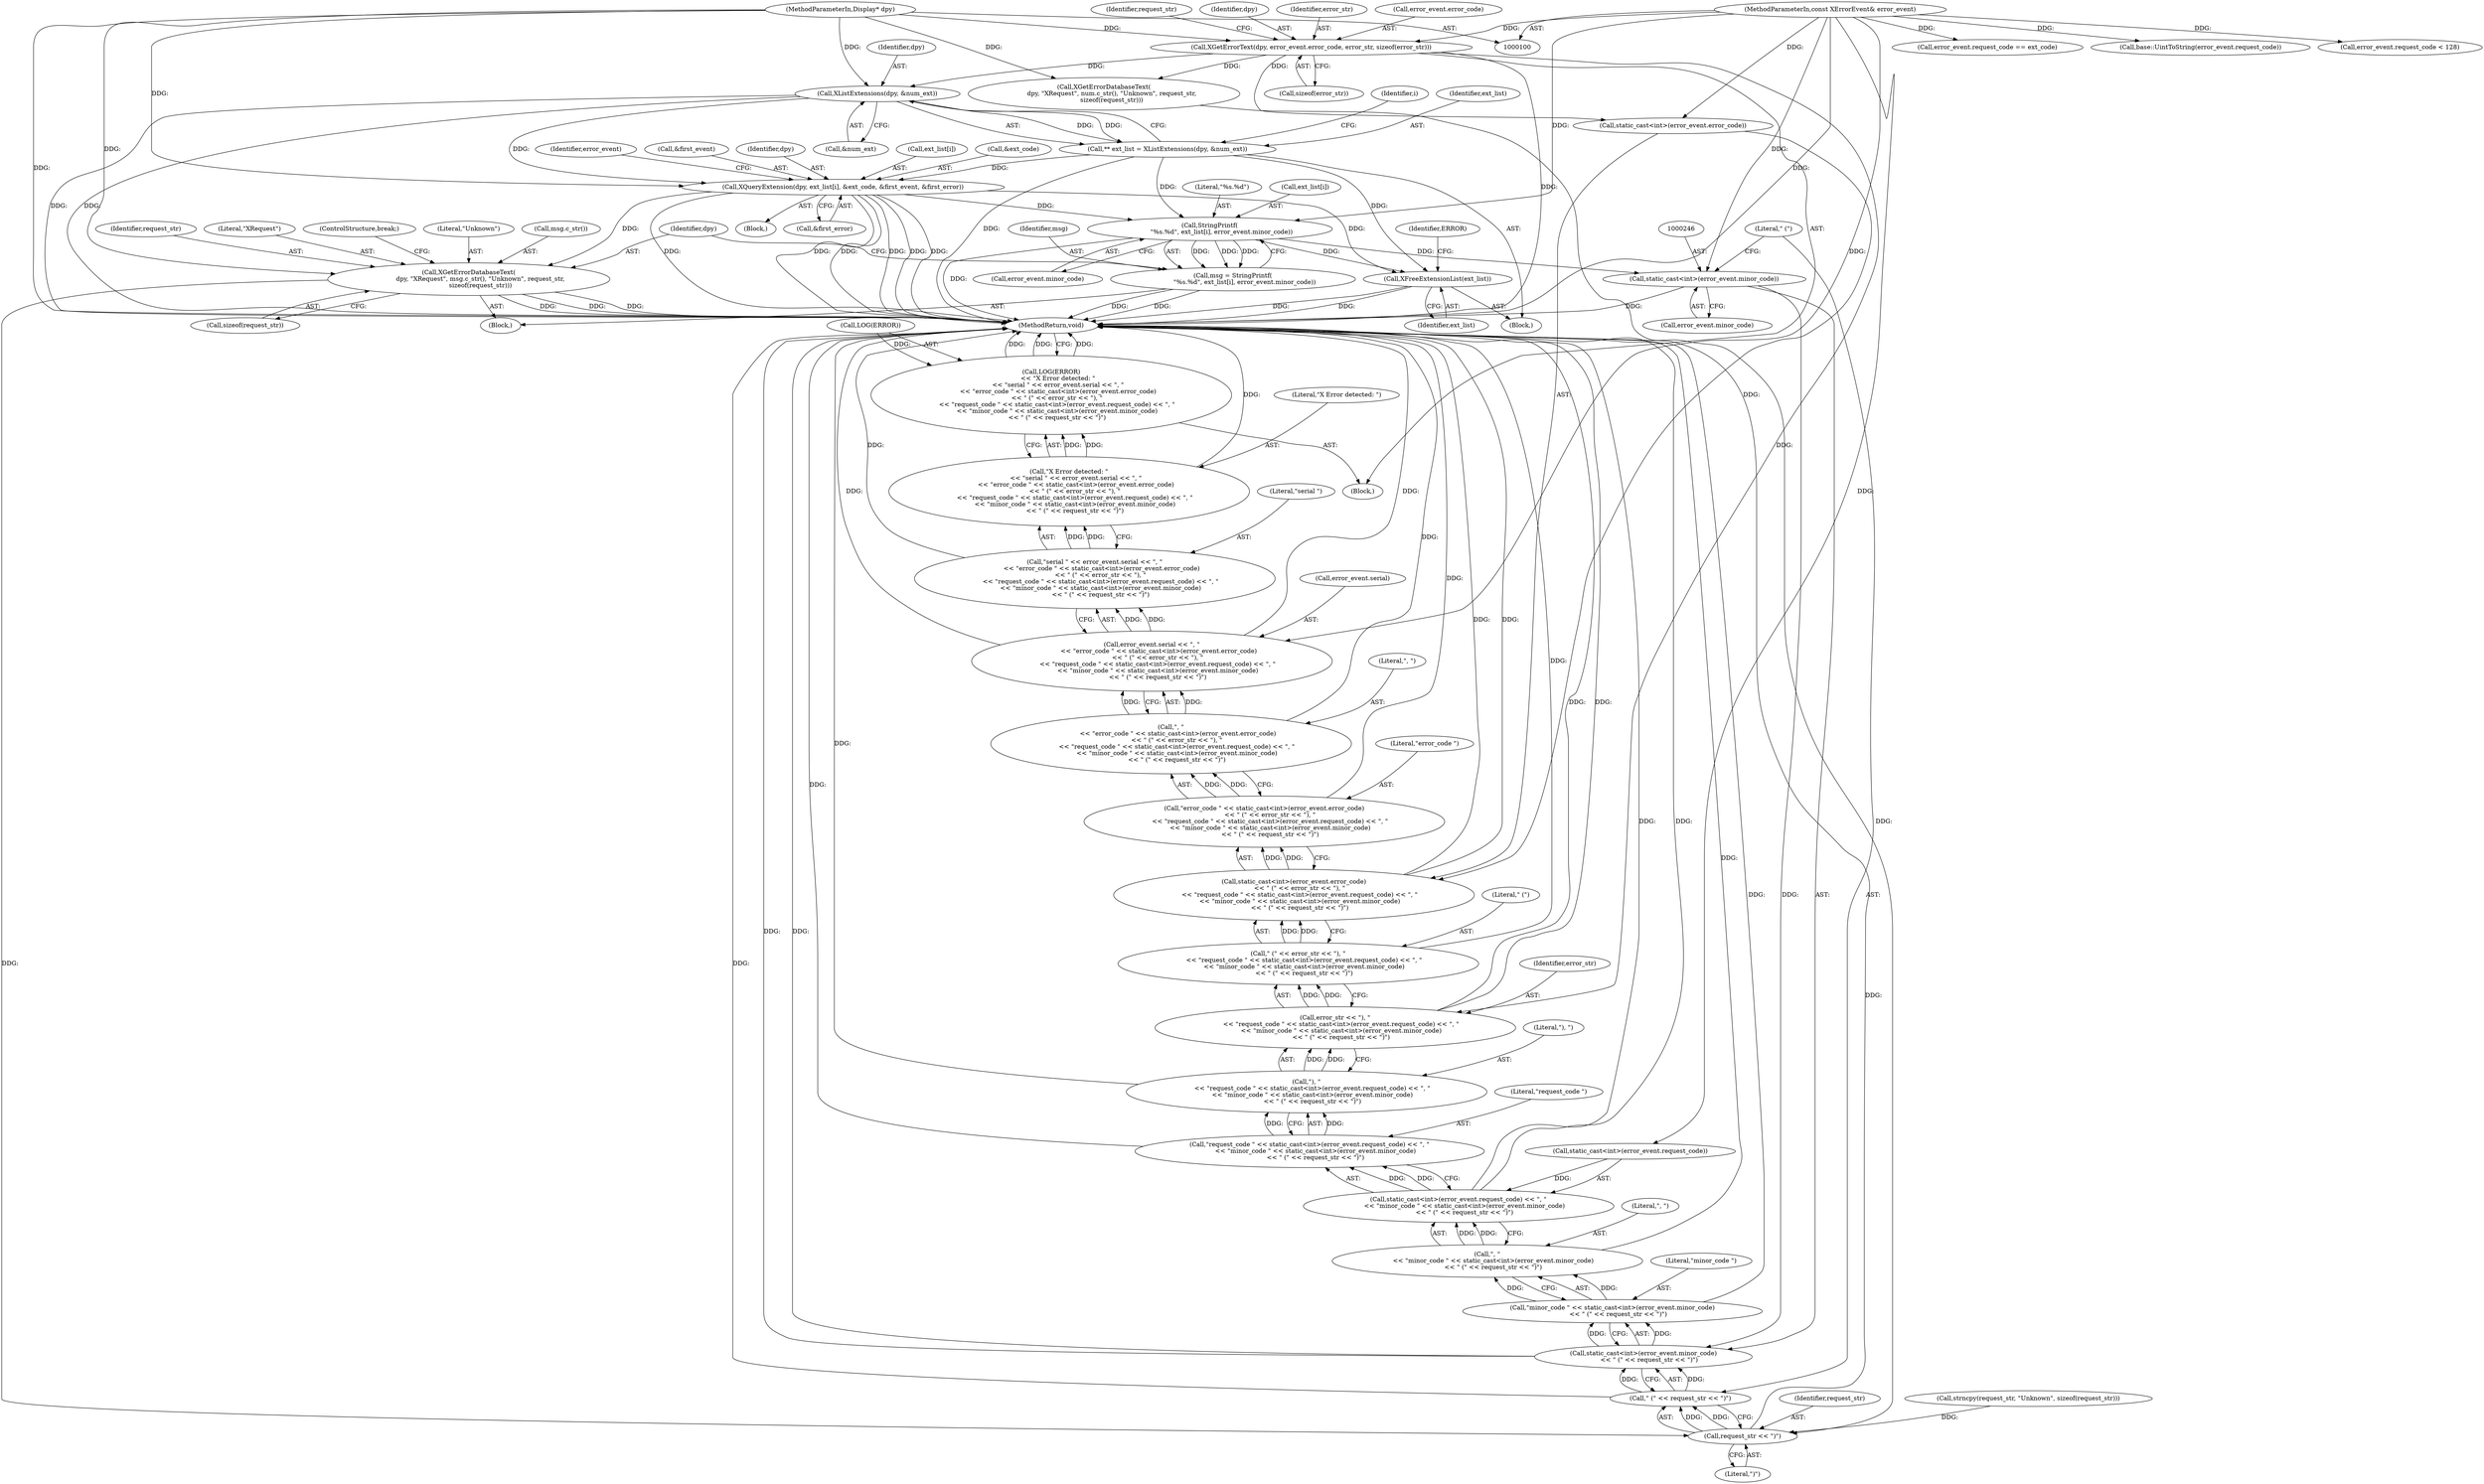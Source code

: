 digraph "0_Chrome_0bd1a6ddb5fb23dfea3e72d60e5e8df4cf5826bc_2@array" {
"1000165" [label="(Call,XQueryExtension(dpy, ext_list[i], &ext_code, &first_event, &first_error))"];
"1000147" [label="(Call,XListExtensions(dpy, &num_ext))"];
"1000106" [label="(Call,XGetErrorText(dpy, error_event.error_code, error_str, sizeof(error_str)))"];
"1000101" [label="(MethodParameterIn,Display* dpy)"];
"1000102" [label="(MethodParameterIn,const XErrorEvent& error_event)"];
"1000145" [label="(Call,** ext_list = XListExtensions(dpy, &num_ext))"];
"1000186" [label="(Call,StringPrintf(\n            \"%s.%d\", ext_list[i], error_event.minor_code))"];
"1000184" [label="(Call,msg = StringPrintf(\n            \"%s.%d\", ext_list[i], error_event.minor_code))"];
"1000203" [label="(Call,XFreeExtensionList(ext_list))"];
"1000245" [label="(Call,static_cast<int>(error_event.minor_code))"];
"1000244" [label="(Call,static_cast<int>(error_event.minor_code)\n      << \" (\" << request_str << \")\")"];
"1000242" [label="(Call,\"minor_code \" << static_cast<int>(error_event.minor_code)\n      << \" (\" << request_str << \")\")"];
"1000240" [label="(Call,\", \"\n      << \"minor_code \" << static_cast<int>(error_event.minor_code)\n      << \" (\" << request_str << \")\")"];
"1000234" [label="(Call,static_cast<int>(error_event.request_code) << \", \"\n      << \"minor_code \" << static_cast<int>(error_event.minor_code)\n      << \" (\" << request_str << \")\")"];
"1000232" [label="(Call,\"request_code \" << static_cast<int>(error_event.request_code) << \", \"\n      << \"minor_code \" << static_cast<int>(error_event.minor_code)\n      << \" (\" << request_str << \")\")"];
"1000230" [label="(Call,\"), \"\n      << \"request_code \" << static_cast<int>(error_event.request_code) << \", \"\n      << \"minor_code \" << static_cast<int>(error_event.minor_code)\n      << \" (\" << request_str << \")\")"];
"1000228" [label="(Call,error_str << \"), \"\n      << \"request_code \" << static_cast<int>(error_event.request_code) << \", \"\n      << \"minor_code \" << static_cast<int>(error_event.minor_code)\n      << \" (\" << request_str << \")\")"];
"1000226" [label="(Call,\" (\" << error_str << \"), \"\n      << \"request_code \" << static_cast<int>(error_event.request_code) << \", \"\n      << \"minor_code \" << static_cast<int>(error_event.minor_code)\n      << \" (\" << request_str << \")\")"];
"1000220" [label="(Call,static_cast<int>(error_event.error_code)\n      << \" (\" << error_str << \"), \"\n      << \"request_code \" << static_cast<int>(error_event.request_code) << \", \"\n      << \"minor_code \" << static_cast<int>(error_event.minor_code)\n      << \" (\" << request_str << \")\")"];
"1000218" [label="(Call,\"error_code \" << static_cast<int>(error_event.error_code)\n      << \" (\" << error_str << \"), \"\n      << \"request_code \" << static_cast<int>(error_event.request_code) << \", \"\n      << \"minor_code \" << static_cast<int>(error_event.minor_code)\n      << \" (\" << request_str << \")\")"];
"1000216" [label="(Call,\", \"\n       << \"error_code \" << static_cast<int>(error_event.error_code)\n      << \" (\" << error_str << \"), \"\n      << \"request_code \" << static_cast<int>(error_event.request_code) << \", \"\n      << \"minor_code \" << static_cast<int>(error_event.minor_code)\n      << \" (\" << request_str << \")\")"];
"1000212" [label="(Call,error_event.serial << \", \"\n       << \"error_code \" << static_cast<int>(error_event.error_code)\n      << \" (\" << error_str << \"), \"\n      << \"request_code \" << static_cast<int>(error_event.request_code) << \", \"\n      << \"minor_code \" << static_cast<int>(error_event.minor_code)\n      << \" (\" << request_str << \")\")"];
"1000210" [label="(Call,\"serial \" << error_event.serial << \", \"\n       << \"error_code \" << static_cast<int>(error_event.error_code)\n      << \" (\" << error_str << \"), \"\n      << \"request_code \" << static_cast<int>(error_event.request_code) << \", \"\n      << \"minor_code \" << static_cast<int>(error_event.minor_code)\n      << \" (\" << request_str << \")\")"];
"1000208" [label="(Call,\"X Error detected: \"\n       << \"serial \" << error_event.serial << \", \"\n       << \"error_code \" << static_cast<int>(error_event.error_code)\n      << \" (\" << error_str << \"), \"\n      << \"request_code \" << static_cast<int>(error_event.request_code) << \", \"\n      << \"minor_code \" << static_cast<int>(error_event.minor_code)\n      << \" (\" << request_str << \")\")"];
"1000205" [label="(Call,LOG(ERROR)\n       << \"X Error detected: \"\n       << \"serial \" << error_event.serial << \", \"\n       << \"error_code \" << static_cast<int>(error_event.error_code)\n      << \" (\" << error_str << \"), \"\n      << \"request_code \" << static_cast<int>(error_event.request_code) << \", \"\n      << \"minor_code \" << static_cast<int>(error_event.minor_code)\n      << \" (\" << request_str << \")\")"];
"1000194" [label="(Call,XGetErrorDatabaseText(\n            dpy, \"XRequest\", msg.c_str(), \"Unknown\", request_str,\n            sizeof(request_str)))"];
"1000252" [label="(Call,request_str << \")\")"];
"1000250" [label="(Call,\" (\" << request_str << \")\")"];
"1000232" [label="(Call,\"request_code \" << static_cast<int>(error_event.request_code) << \", \"\n      << \"minor_code \" << static_cast<int>(error_event.minor_code)\n      << \" (\" << request_str << \")\")"];
"1000230" [label="(Call,\"), \"\n      << \"request_code \" << static_cast<int>(error_event.request_code) << \", \"\n      << \"minor_code \" << static_cast<int>(error_event.minor_code)\n      << \" (\" << request_str << \")\")"];
"1000217" [label="(Literal,\", \")"];
"1000177" [label="(Call,error_event.request_code == ext_code)"];
"1000115" [label="(Identifier,request_str)"];
"1000149" [label="(Call,&num_ext)"];
"1000206" [label="(Call,LOG(ERROR))"];
"1000234" [label="(Call,static_cast<int>(error_event.request_code) << \", \"\n      << \"minor_code \" << static_cast<int>(error_event.minor_code)\n      << \" (\" << request_str << \")\")"];
"1000209" [label="(Literal,\"X Error detected: \")"];
"1000182" [label="(Block,)"];
"1000211" [label="(Literal,\"serial \")"];
"1000241" [label="(Literal,\", \")"];
"1000253" [label="(Identifier,request_str)"];
"1000221" [label="(Call,static_cast<int>(error_event.error_code))"];
"1000219" [label="(Literal,\"error_code \")"];
"1000199" [label="(Identifier,request_str)"];
"1000204" [label="(Identifier,ext_list)"];
"1000184" [label="(Call,msg = StringPrintf(\n            \"%s.%d\", ext_list[i], error_event.minor_code))"];
"1000161" [label="(Block,)"];
"1000146" [label="(Identifier,ext_list)"];
"1000226" [label="(Call,\" (\" << error_str << \"), \"\n      << \"request_code \" << static_cast<int>(error_event.request_code) << \", \"\n      << \"minor_code \" << static_cast<int>(error_event.minor_code)\n      << \" (\" << request_str << \")\")"];
"1000245" [label="(Call,static_cast<int>(error_event.minor_code))"];
"1000243" [label="(Literal,\"minor_code \")"];
"1000203" [label="(Call,XFreeExtensionList(ext_list))"];
"1000233" [label="(Literal,\"request_code \")"];
"1000196" [label="(Literal,\"XRequest\")"];
"1000255" [label="(MethodReturn,void)"];
"1000187" [label="(Literal,\"%s.%d\")"];
"1000228" [label="(Call,error_str << \"), \"\n      << \"request_code \" << static_cast<int>(error_event.request_code) << \", \"\n      << \"minor_code \" << static_cast<int>(error_event.minor_code)\n      << \" (\" << request_str << \")\")"];
"1000251" [label="(Literal,\" (\")"];
"1000166" [label="(Identifier,dpy)"];
"1000129" [label="(Call,base::UintToString(error_event.request_code))"];
"1000174" [label="(Call,&first_error)"];
"1000167" [label="(Call,ext_list[i])"];
"1000235" [label="(Call,static_cast<int>(error_event.request_code))"];
"1000240" [label="(Call,\", \"\n      << \"minor_code \" << static_cast<int>(error_event.minor_code)\n      << \" (\" << request_str << \")\")"];
"1000170" [label="(Call,&ext_code)"];
"1000242" [label="(Call,\"minor_code \" << static_cast<int>(error_event.minor_code)\n      << \" (\" << request_str << \")\")"];
"1000102" [label="(MethodParameterIn,const XErrorEvent& error_event)"];
"1000107" [label="(Identifier,dpy)"];
"1000188" [label="(Call,ext_list[i])"];
"1000106" [label="(Call,XGetErrorText(dpy, error_event.error_code, error_str, sizeof(error_str)))"];
"1000208" [label="(Call,\"X Error detected: \"\n       << \"serial \" << error_event.serial << \", \"\n       << \"error_code \" << static_cast<int>(error_event.error_code)\n      << \" (\" << error_str << \"), \"\n      << \"request_code \" << static_cast<int>(error_event.request_code) << \", \"\n      << \"minor_code \" << static_cast<int>(error_event.minor_code)\n      << \" (\" << request_str << \")\")"];
"1000133" [label="(Call,XGetErrorDatabaseText(\n        dpy, \"XRequest\", num.c_str(), \"Unknown\", request_str,\n        sizeof(request_str)))"];
"1000185" [label="(Identifier,msg)"];
"1000252" [label="(Call,request_str << \")\")"];
"1000218" [label="(Call,\"error_code \" << static_cast<int>(error_event.error_code)\n      << \" (\" << error_str << \"), \"\n      << \"request_code \" << static_cast<int>(error_event.request_code) << \", \"\n      << \"minor_code \" << static_cast<int>(error_event.minor_code)\n      << \" (\" << request_str << \")\")"];
"1000154" [label="(Identifier,i)"];
"1000112" [label="(Call,sizeof(error_str))"];
"1000213" [label="(Call,error_event.serial)"];
"1000111" [label="(Identifier,error_str)"];
"1000145" [label="(Call,** ext_list = XListExtensions(dpy, &num_ext))"];
"1000120" [label="(Call,error_event.request_code < 128)"];
"1000200" [label="(Call,sizeof(request_str))"];
"1000210" [label="(Call,\"serial \" << error_event.serial << \", \"\n       << \"error_code \" << static_cast<int>(error_event.error_code)\n      << \" (\" << error_str << \"), \"\n      << \"request_code \" << static_cast<int>(error_event.request_code) << \", \"\n      << \"minor_code \" << static_cast<int>(error_event.minor_code)\n      << \" (\" << request_str << \")\")"];
"1000212" [label="(Call,error_event.serial << \", \"\n       << \"error_code \" << static_cast<int>(error_event.error_code)\n      << \" (\" << error_str << \"), \"\n      << \"request_code \" << static_cast<int>(error_event.request_code) << \", \"\n      << \"minor_code \" << static_cast<int>(error_event.minor_code)\n      << \" (\" << request_str << \")\")"];
"1000220" [label="(Call,static_cast<int>(error_event.error_code)\n      << \" (\" << error_str << \"), \"\n      << \"request_code \" << static_cast<int>(error_event.request_code) << \", \"\n      << \"minor_code \" << static_cast<int>(error_event.minor_code)\n      << \" (\" << request_str << \")\")"];
"1000147" [label="(Call,XListExtensions(dpy, &num_ext))"];
"1000195" [label="(Identifier,dpy)"];
"1000205" [label="(Call,LOG(ERROR)\n       << \"X Error detected: \"\n       << \"serial \" << error_event.serial << \", \"\n       << \"error_code \" << static_cast<int>(error_event.error_code)\n      << \" (\" << error_str << \"), \"\n      << \"request_code \" << static_cast<int>(error_event.request_code) << \", \"\n      << \"minor_code \" << static_cast<int>(error_event.minor_code)\n      << \" (\" << request_str << \")\")"];
"1000247" [label="(Call,error_event.minor_code)"];
"1000179" [label="(Identifier,error_event)"];
"1000194" [label="(Call,XGetErrorDatabaseText(\n            dpy, \"XRequest\", msg.c_str(), \"Unknown\", request_str,\n            sizeof(request_str)))"];
"1000207" [label="(Identifier,ERROR)"];
"1000216" [label="(Call,\", \"\n       << \"error_code \" << static_cast<int>(error_event.error_code)\n      << \" (\" << error_str << \"), \"\n      << \"request_code \" << static_cast<int>(error_event.request_code) << \", \"\n      << \"minor_code \" << static_cast<int>(error_event.minor_code)\n      << \" (\" << request_str << \")\")"];
"1000103" [label="(Block,)"];
"1000250" [label="(Call,\" (\" << request_str << \")\")"];
"1000227" [label="(Literal,\" (\")"];
"1000186" [label="(Call,StringPrintf(\n            \"%s.%d\", ext_list[i], error_event.minor_code))"];
"1000114" [label="(Call,strncpy(request_str, \"Unknown\", sizeof(request_str)))"];
"1000202" [label="(ControlStructure,break;)"];
"1000172" [label="(Call,&first_event)"];
"1000198" [label="(Literal,\"Unknown\")"];
"1000244" [label="(Call,static_cast<int>(error_event.minor_code)\n      << \" (\" << request_str << \")\")"];
"1000148" [label="(Identifier,dpy)"];
"1000197" [label="(Call,msg.c_str())"];
"1000231" [label="(Literal,\"), \")"];
"1000142" [label="(Block,)"];
"1000229" [label="(Identifier,error_str)"];
"1000165" [label="(Call,XQueryExtension(dpy, ext_list[i], &ext_code, &first_event, &first_error))"];
"1000101" [label="(MethodParameterIn,Display* dpy)"];
"1000108" [label="(Call,error_event.error_code)"];
"1000254" [label="(Literal,\")\")"];
"1000191" [label="(Call,error_event.minor_code)"];
"1000165" -> "1000161"  [label="AST: "];
"1000165" -> "1000174"  [label="CFG: "];
"1000166" -> "1000165"  [label="AST: "];
"1000167" -> "1000165"  [label="AST: "];
"1000170" -> "1000165"  [label="AST: "];
"1000172" -> "1000165"  [label="AST: "];
"1000174" -> "1000165"  [label="AST: "];
"1000179" -> "1000165"  [label="CFG: "];
"1000165" -> "1000255"  [label="DDG: "];
"1000165" -> "1000255"  [label="DDG: "];
"1000165" -> "1000255"  [label="DDG: "];
"1000165" -> "1000255"  [label="DDG: "];
"1000165" -> "1000255"  [label="DDG: "];
"1000165" -> "1000255"  [label="DDG: "];
"1000147" -> "1000165"  [label="DDG: "];
"1000101" -> "1000165"  [label="DDG: "];
"1000145" -> "1000165"  [label="DDG: "];
"1000165" -> "1000186"  [label="DDG: "];
"1000165" -> "1000194"  [label="DDG: "];
"1000165" -> "1000203"  [label="DDG: "];
"1000147" -> "1000145"  [label="AST: "];
"1000147" -> "1000149"  [label="CFG: "];
"1000148" -> "1000147"  [label="AST: "];
"1000149" -> "1000147"  [label="AST: "];
"1000145" -> "1000147"  [label="CFG: "];
"1000147" -> "1000255"  [label="DDG: "];
"1000147" -> "1000255"  [label="DDG: "];
"1000147" -> "1000145"  [label="DDG: "];
"1000147" -> "1000145"  [label="DDG: "];
"1000106" -> "1000147"  [label="DDG: "];
"1000101" -> "1000147"  [label="DDG: "];
"1000106" -> "1000103"  [label="AST: "];
"1000106" -> "1000112"  [label="CFG: "];
"1000107" -> "1000106"  [label="AST: "];
"1000108" -> "1000106"  [label="AST: "];
"1000111" -> "1000106"  [label="AST: "];
"1000112" -> "1000106"  [label="AST: "];
"1000115" -> "1000106"  [label="CFG: "];
"1000106" -> "1000255"  [label="DDG: "];
"1000101" -> "1000106"  [label="DDG: "];
"1000102" -> "1000106"  [label="DDG: "];
"1000106" -> "1000133"  [label="DDG: "];
"1000106" -> "1000221"  [label="DDG: "];
"1000106" -> "1000228"  [label="DDG: "];
"1000101" -> "1000100"  [label="AST: "];
"1000101" -> "1000255"  [label="DDG: "];
"1000101" -> "1000133"  [label="DDG: "];
"1000101" -> "1000194"  [label="DDG: "];
"1000102" -> "1000100"  [label="AST: "];
"1000102" -> "1000255"  [label="DDG: "];
"1000102" -> "1000120"  [label="DDG: "];
"1000102" -> "1000129"  [label="DDG: "];
"1000102" -> "1000177"  [label="DDG: "];
"1000102" -> "1000186"  [label="DDG: "];
"1000102" -> "1000212"  [label="DDG: "];
"1000102" -> "1000221"  [label="DDG: "];
"1000102" -> "1000235"  [label="DDG: "];
"1000102" -> "1000245"  [label="DDG: "];
"1000145" -> "1000142"  [label="AST: "];
"1000146" -> "1000145"  [label="AST: "];
"1000154" -> "1000145"  [label="CFG: "];
"1000145" -> "1000255"  [label="DDG: "];
"1000145" -> "1000186"  [label="DDG: "];
"1000145" -> "1000203"  [label="DDG: "];
"1000186" -> "1000184"  [label="AST: "];
"1000186" -> "1000191"  [label="CFG: "];
"1000187" -> "1000186"  [label="AST: "];
"1000188" -> "1000186"  [label="AST: "];
"1000191" -> "1000186"  [label="AST: "];
"1000184" -> "1000186"  [label="CFG: "];
"1000186" -> "1000255"  [label="DDG: "];
"1000186" -> "1000184"  [label="DDG: "];
"1000186" -> "1000184"  [label="DDG: "];
"1000186" -> "1000184"  [label="DDG: "];
"1000186" -> "1000203"  [label="DDG: "];
"1000186" -> "1000245"  [label="DDG: "];
"1000184" -> "1000182"  [label="AST: "];
"1000185" -> "1000184"  [label="AST: "];
"1000195" -> "1000184"  [label="CFG: "];
"1000184" -> "1000255"  [label="DDG: "];
"1000184" -> "1000255"  [label="DDG: "];
"1000203" -> "1000142"  [label="AST: "];
"1000203" -> "1000204"  [label="CFG: "];
"1000204" -> "1000203"  [label="AST: "];
"1000207" -> "1000203"  [label="CFG: "];
"1000203" -> "1000255"  [label="DDG: "];
"1000203" -> "1000255"  [label="DDG: "];
"1000245" -> "1000244"  [label="AST: "];
"1000245" -> "1000247"  [label="CFG: "];
"1000246" -> "1000245"  [label="AST: "];
"1000247" -> "1000245"  [label="AST: "];
"1000251" -> "1000245"  [label="CFG: "];
"1000245" -> "1000255"  [label="DDG: "];
"1000245" -> "1000244"  [label="DDG: "];
"1000244" -> "1000242"  [label="AST: "];
"1000244" -> "1000250"  [label="CFG: "];
"1000250" -> "1000244"  [label="AST: "];
"1000242" -> "1000244"  [label="CFG: "];
"1000244" -> "1000255"  [label="DDG: "];
"1000244" -> "1000255"  [label="DDG: "];
"1000244" -> "1000242"  [label="DDG: "];
"1000244" -> "1000242"  [label="DDG: "];
"1000250" -> "1000244"  [label="DDG: "];
"1000250" -> "1000244"  [label="DDG: "];
"1000242" -> "1000240"  [label="AST: "];
"1000243" -> "1000242"  [label="AST: "];
"1000240" -> "1000242"  [label="CFG: "];
"1000242" -> "1000255"  [label="DDG: "];
"1000242" -> "1000240"  [label="DDG: "];
"1000242" -> "1000240"  [label="DDG: "];
"1000240" -> "1000234"  [label="AST: "];
"1000241" -> "1000240"  [label="AST: "];
"1000234" -> "1000240"  [label="CFG: "];
"1000240" -> "1000255"  [label="DDG: "];
"1000240" -> "1000234"  [label="DDG: "];
"1000240" -> "1000234"  [label="DDG: "];
"1000234" -> "1000232"  [label="AST: "];
"1000235" -> "1000234"  [label="AST: "];
"1000232" -> "1000234"  [label="CFG: "];
"1000234" -> "1000255"  [label="DDG: "];
"1000234" -> "1000255"  [label="DDG: "];
"1000234" -> "1000232"  [label="DDG: "];
"1000234" -> "1000232"  [label="DDG: "];
"1000235" -> "1000234"  [label="DDG: "];
"1000232" -> "1000230"  [label="AST: "];
"1000233" -> "1000232"  [label="AST: "];
"1000230" -> "1000232"  [label="CFG: "];
"1000232" -> "1000255"  [label="DDG: "];
"1000232" -> "1000230"  [label="DDG: "];
"1000232" -> "1000230"  [label="DDG: "];
"1000230" -> "1000228"  [label="AST: "];
"1000231" -> "1000230"  [label="AST: "];
"1000228" -> "1000230"  [label="CFG: "];
"1000230" -> "1000255"  [label="DDG: "];
"1000230" -> "1000228"  [label="DDG: "];
"1000230" -> "1000228"  [label="DDG: "];
"1000228" -> "1000226"  [label="AST: "];
"1000229" -> "1000228"  [label="AST: "];
"1000226" -> "1000228"  [label="CFG: "];
"1000228" -> "1000255"  [label="DDG: "];
"1000228" -> "1000255"  [label="DDG: "];
"1000228" -> "1000226"  [label="DDG: "];
"1000228" -> "1000226"  [label="DDG: "];
"1000226" -> "1000220"  [label="AST: "];
"1000227" -> "1000226"  [label="AST: "];
"1000220" -> "1000226"  [label="CFG: "];
"1000226" -> "1000255"  [label="DDG: "];
"1000226" -> "1000220"  [label="DDG: "];
"1000226" -> "1000220"  [label="DDG: "];
"1000220" -> "1000218"  [label="AST: "];
"1000221" -> "1000220"  [label="AST: "];
"1000218" -> "1000220"  [label="CFG: "];
"1000220" -> "1000255"  [label="DDG: "];
"1000220" -> "1000255"  [label="DDG: "];
"1000220" -> "1000218"  [label="DDG: "];
"1000220" -> "1000218"  [label="DDG: "];
"1000221" -> "1000220"  [label="DDG: "];
"1000218" -> "1000216"  [label="AST: "];
"1000219" -> "1000218"  [label="AST: "];
"1000216" -> "1000218"  [label="CFG: "];
"1000218" -> "1000255"  [label="DDG: "];
"1000218" -> "1000216"  [label="DDG: "];
"1000218" -> "1000216"  [label="DDG: "];
"1000216" -> "1000212"  [label="AST: "];
"1000217" -> "1000216"  [label="AST: "];
"1000212" -> "1000216"  [label="CFG: "];
"1000216" -> "1000255"  [label="DDG: "];
"1000216" -> "1000212"  [label="DDG: "];
"1000216" -> "1000212"  [label="DDG: "];
"1000212" -> "1000210"  [label="AST: "];
"1000213" -> "1000212"  [label="AST: "];
"1000210" -> "1000212"  [label="CFG: "];
"1000212" -> "1000255"  [label="DDG: "];
"1000212" -> "1000255"  [label="DDG: "];
"1000212" -> "1000210"  [label="DDG: "];
"1000212" -> "1000210"  [label="DDG: "];
"1000210" -> "1000208"  [label="AST: "];
"1000211" -> "1000210"  [label="AST: "];
"1000208" -> "1000210"  [label="CFG: "];
"1000210" -> "1000255"  [label="DDG: "];
"1000210" -> "1000208"  [label="DDG: "];
"1000210" -> "1000208"  [label="DDG: "];
"1000208" -> "1000205"  [label="AST: "];
"1000209" -> "1000208"  [label="AST: "];
"1000205" -> "1000208"  [label="CFG: "];
"1000208" -> "1000255"  [label="DDG: "];
"1000208" -> "1000205"  [label="DDG: "];
"1000208" -> "1000205"  [label="DDG: "];
"1000205" -> "1000103"  [label="AST: "];
"1000206" -> "1000205"  [label="AST: "];
"1000255" -> "1000205"  [label="CFG: "];
"1000205" -> "1000255"  [label="DDG: "];
"1000205" -> "1000255"  [label="DDG: "];
"1000205" -> "1000255"  [label="DDG: "];
"1000206" -> "1000205"  [label="DDG: "];
"1000194" -> "1000182"  [label="AST: "];
"1000194" -> "1000200"  [label="CFG: "];
"1000195" -> "1000194"  [label="AST: "];
"1000196" -> "1000194"  [label="AST: "];
"1000197" -> "1000194"  [label="AST: "];
"1000198" -> "1000194"  [label="AST: "];
"1000199" -> "1000194"  [label="AST: "];
"1000200" -> "1000194"  [label="AST: "];
"1000202" -> "1000194"  [label="CFG: "];
"1000194" -> "1000255"  [label="DDG: "];
"1000194" -> "1000255"  [label="DDG: "];
"1000194" -> "1000255"  [label="DDG: "];
"1000194" -> "1000252"  [label="DDG: "];
"1000252" -> "1000250"  [label="AST: "];
"1000252" -> "1000254"  [label="CFG: "];
"1000253" -> "1000252"  [label="AST: "];
"1000254" -> "1000252"  [label="AST: "];
"1000250" -> "1000252"  [label="CFG: "];
"1000252" -> "1000255"  [label="DDG: "];
"1000252" -> "1000250"  [label="DDG: "];
"1000252" -> "1000250"  [label="DDG: "];
"1000114" -> "1000252"  [label="DDG: "];
"1000133" -> "1000252"  [label="DDG: "];
"1000251" -> "1000250"  [label="AST: "];
"1000250" -> "1000255"  [label="DDG: "];
}
